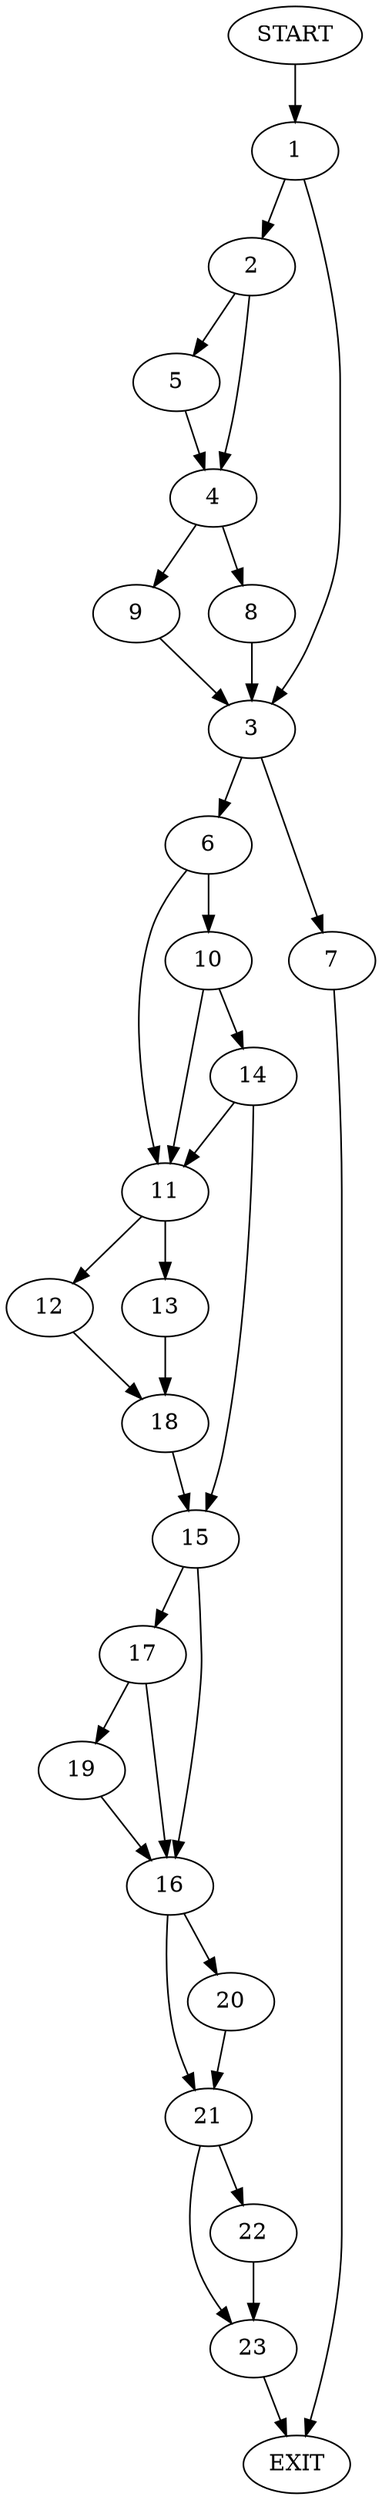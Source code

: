 digraph {
0 [label="START"]
24 [label="EXIT"]
0 -> 1
1 -> 2
1 -> 3
2 -> 4
2 -> 5
3 -> 6
3 -> 7
4 -> 8
4 -> 9
5 -> 4
9 -> 3
8 -> 3
6 -> 10
6 -> 11
7 -> 24
11 -> 12
11 -> 13
10 -> 11
10 -> 14
14 -> 15
14 -> 11
15 -> 16
15 -> 17
13 -> 18
12 -> 18
18 -> 15
17 -> 16
17 -> 19
16 -> 20
16 -> 21
19 -> 16
21 -> 22
21 -> 23
20 -> 21
22 -> 23
23 -> 24
}
